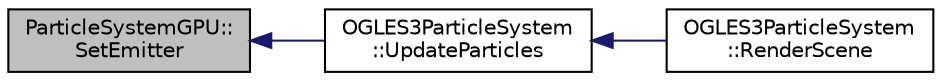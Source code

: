 digraph "ParticleSystemGPU::SetEmitter"
{
  edge [fontname="Helvetica",fontsize="10",labelfontname="Helvetica",labelfontsize="10"];
  node [fontname="Helvetica",fontsize="10",shape=record];
  rankdir="LR";
  Node1 [label="ParticleSystemGPU::\lSetEmitter",height=0.2,width=0.4,color="black", fillcolor="grey75", style="filled", fontcolor="black"];
  Node1 -> Node2 [dir="back",color="midnightblue",fontsize="10",style="solid"];
  Node2 [label="OGLES3ParticleSystem\l::UpdateParticles",height=0.2,width=0.4,color="black", fillcolor="white", style="filled",URL="$class_o_g_l_e_s3_particle_system.html#a6a5298b337191501c6de7378242c0bc4"];
  Node2 -> Node3 [dir="back",color="midnightblue",fontsize="10",style="solid"];
  Node3 [label="OGLES3ParticleSystem\l::RenderScene",height=0.2,width=0.4,color="black", fillcolor="white", style="filled",URL="$class_o_g_l_e_s3_particle_system.html#a4d0c7f4a55fa75fd6348c6ceea906751"];
}
